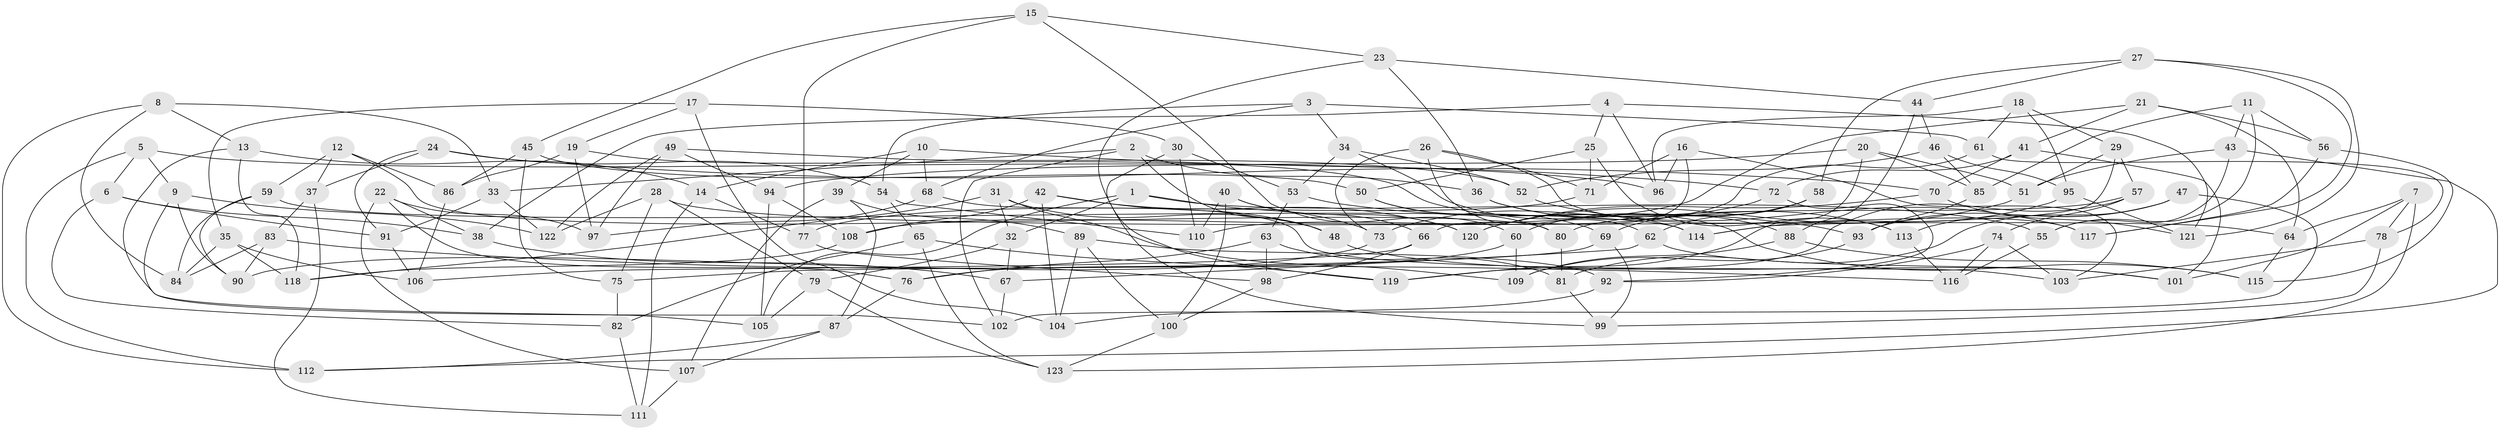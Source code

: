 // coarse degree distribution, {7: 0.2702702702702703, 9: 0.08108108108108109, 6: 0.3783783783783784, 8: 0.21621621621621623, 5: 0.02702702702702703, 4: 0.02702702702702703}
// Generated by graph-tools (version 1.1) at 2025/38/03/04/25 23:38:17]
// undirected, 123 vertices, 246 edges
graph export_dot {
  node [color=gray90,style=filled];
  1;
  2;
  3;
  4;
  5;
  6;
  7;
  8;
  9;
  10;
  11;
  12;
  13;
  14;
  15;
  16;
  17;
  18;
  19;
  20;
  21;
  22;
  23;
  24;
  25;
  26;
  27;
  28;
  29;
  30;
  31;
  32;
  33;
  34;
  35;
  36;
  37;
  38;
  39;
  40;
  41;
  42;
  43;
  44;
  45;
  46;
  47;
  48;
  49;
  50;
  51;
  52;
  53;
  54;
  55;
  56;
  57;
  58;
  59;
  60;
  61;
  62;
  63;
  64;
  65;
  66;
  67;
  68;
  69;
  70;
  71;
  72;
  73;
  74;
  75;
  76;
  77;
  78;
  79;
  80;
  81;
  82;
  83;
  84;
  85;
  86;
  87;
  88;
  89;
  90;
  91;
  92;
  93;
  94;
  95;
  96;
  97;
  98;
  99;
  100;
  101;
  102;
  103;
  104;
  105;
  106;
  107;
  108;
  109;
  110;
  111;
  112;
  113;
  114;
  115;
  116;
  117;
  118;
  119;
  120;
  121;
  122;
  123;
  1 -- 55;
  1 -- 73;
  1 -- 32;
  1 -- 105;
  2 -- 102;
  2 -- 48;
  2 -- 33;
  2 -- 36;
  3 -- 54;
  3 -- 34;
  3 -- 68;
  3 -- 61;
  4 -- 38;
  4 -- 121;
  4 -- 25;
  4 -- 96;
  5 -- 112;
  5 -- 9;
  5 -- 96;
  5 -- 6;
  6 -- 91;
  6 -- 38;
  6 -- 82;
  7 -- 101;
  7 -- 78;
  7 -- 64;
  7 -- 123;
  8 -- 112;
  8 -- 33;
  8 -- 84;
  8 -- 13;
  9 -- 122;
  9 -- 105;
  9 -- 90;
  10 -- 68;
  10 -- 72;
  10 -- 14;
  10 -- 39;
  11 -- 43;
  11 -- 55;
  11 -- 56;
  11 -- 85;
  12 -- 80;
  12 -- 37;
  12 -- 86;
  12 -- 59;
  13 -- 118;
  13 -- 14;
  13 -- 102;
  14 -- 77;
  14 -- 111;
  15 -- 45;
  15 -- 23;
  15 -- 60;
  15 -- 77;
  16 -- 96;
  16 -- 66;
  16 -- 71;
  16 -- 103;
  17 -- 104;
  17 -- 30;
  17 -- 35;
  17 -- 19;
  18 -- 95;
  18 -- 61;
  18 -- 96;
  18 -- 29;
  19 -- 86;
  19 -- 114;
  19 -- 97;
  20 -- 119;
  20 -- 94;
  20 -- 51;
  20 -- 85;
  21 -- 41;
  21 -- 56;
  21 -- 108;
  21 -- 64;
  22 -- 38;
  22 -- 107;
  22 -- 97;
  22 -- 76;
  23 -- 119;
  23 -- 36;
  23 -- 44;
  24 -- 70;
  24 -- 54;
  24 -- 37;
  24 -- 91;
  25 -- 50;
  25 -- 71;
  25 -- 113;
  26 -- 71;
  26 -- 62;
  26 -- 117;
  26 -- 73;
  27 -- 44;
  27 -- 117;
  27 -- 58;
  27 -- 121;
  28 -- 75;
  28 -- 64;
  28 -- 122;
  28 -- 79;
  29 -- 57;
  29 -- 114;
  29 -- 51;
  30 -- 53;
  30 -- 99;
  30 -- 110;
  31 -- 48;
  31 -- 32;
  31 -- 118;
  31 -- 109;
  32 -- 79;
  32 -- 67;
  33 -- 91;
  33 -- 122;
  34 -- 52;
  34 -- 115;
  34 -- 53;
  35 -- 106;
  35 -- 84;
  35 -- 118;
  36 -- 113;
  36 -- 88;
  37 -- 111;
  37 -- 83;
  38 -- 67;
  39 -- 107;
  39 -- 87;
  39 -- 89;
  40 -- 110;
  40 -- 66;
  40 -- 100;
  40 -- 120;
  41 -- 72;
  41 -- 70;
  41 -- 101;
  42 -- 108;
  42 -- 104;
  42 -- 120;
  42 -- 48;
  43 -- 55;
  43 -- 112;
  43 -- 51;
  44 -- 88;
  44 -- 46;
  45 -- 86;
  45 -- 75;
  45 -- 50;
  46 -- 85;
  46 -- 95;
  46 -- 52;
  47 -- 81;
  47 -- 102;
  47 -- 93;
  47 -- 113;
  48 -- 101;
  49 -- 122;
  49 -- 97;
  49 -- 52;
  49 -- 94;
  50 -- 69;
  50 -- 80;
  51 -- 120;
  52 -- 117;
  53 -- 63;
  53 -- 93;
  54 -- 110;
  54 -- 65;
  55 -- 116;
  56 -- 115;
  56 -- 117;
  57 -- 119;
  57 -- 80;
  57 -- 74;
  58 -- 62;
  58 -- 60;
  58 -- 69;
  59 -- 114;
  59 -- 84;
  59 -- 90;
  60 -- 76;
  60 -- 109;
  61 -- 110;
  61 -- 78;
  62 -- 67;
  62 -- 101;
  63 -- 76;
  63 -- 81;
  63 -- 98;
  64 -- 115;
  65 -- 119;
  65 -- 82;
  65 -- 123;
  66 -- 98;
  66 -- 106;
  67 -- 102;
  68 -- 97;
  68 -- 103;
  69 -- 99;
  69 -- 75;
  70 -- 121;
  70 -- 120;
  71 -- 77;
  72 -- 73;
  72 -- 92;
  73 -- 90;
  74 -- 92;
  74 -- 116;
  74 -- 103;
  75 -- 82;
  76 -- 87;
  77 -- 98;
  78 -- 103;
  78 -- 99;
  79 -- 123;
  79 -- 105;
  80 -- 81;
  81 -- 99;
  82 -- 111;
  83 -- 84;
  83 -- 90;
  83 -- 116;
  85 -- 93;
  86 -- 106;
  87 -- 107;
  87 -- 112;
  88 -- 115;
  88 -- 109;
  89 -- 100;
  89 -- 92;
  89 -- 104;
  91 -- 106;
  92 -- 104;
  93 -- 109;
  94 -- 108;
  94 -- 105;
  95 -- 114;
  95 -- 121;
  98 -- 100;
  100 -- 123;
  107 -- 111;
  108 -- 118;
  113 -- 116;
}
